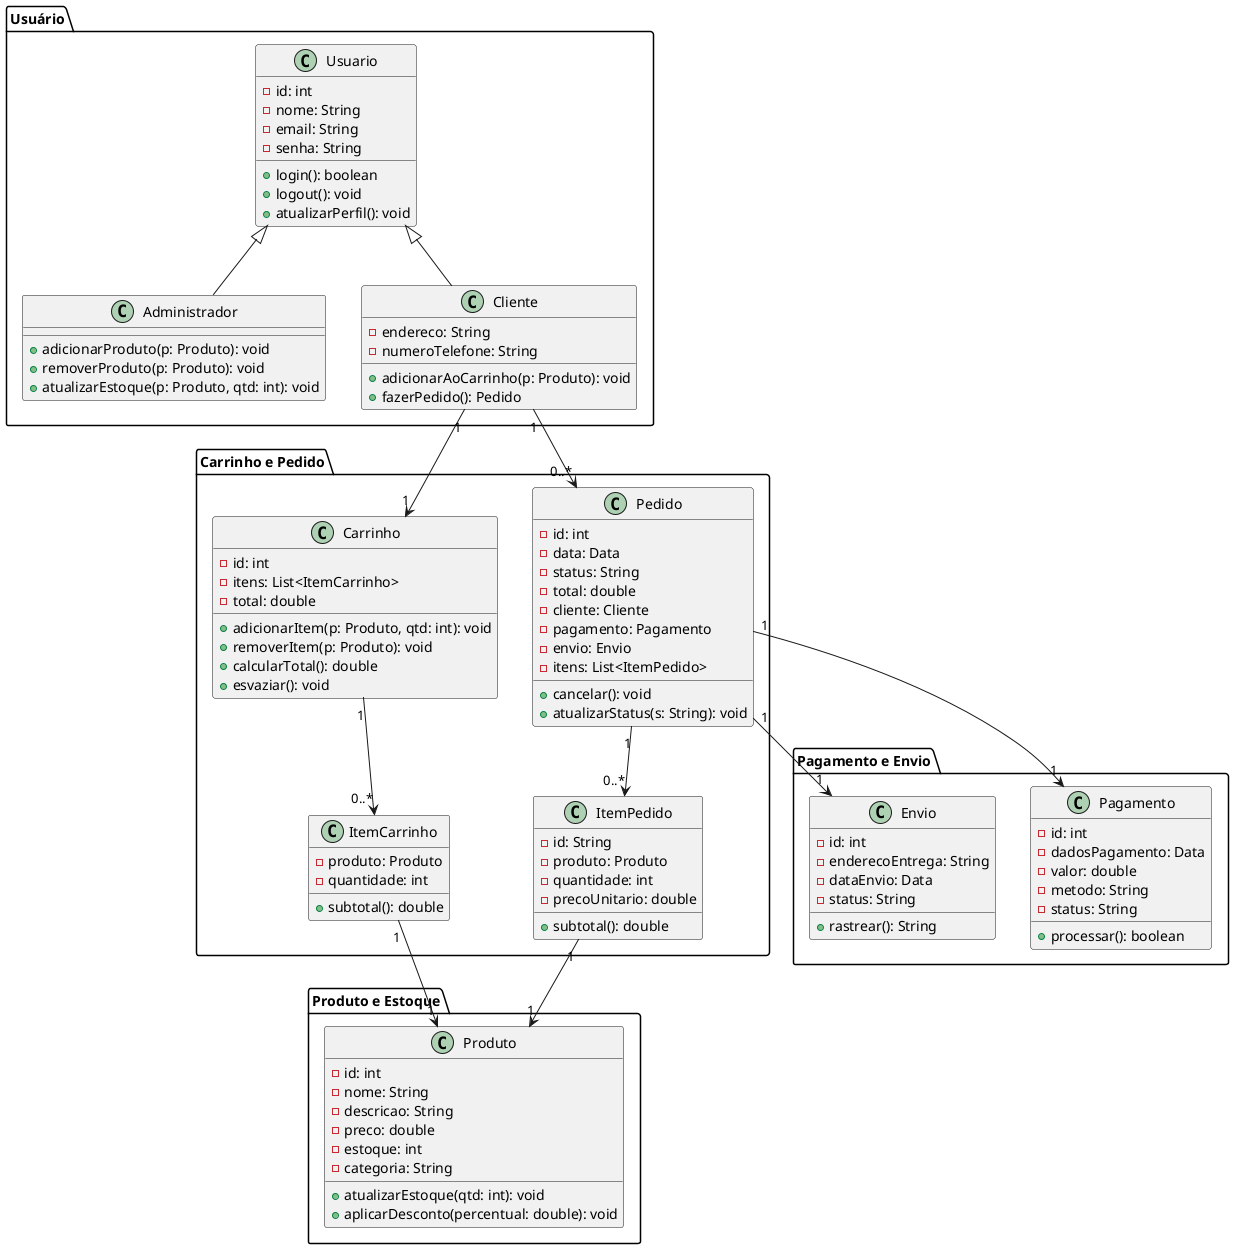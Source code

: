 @startuml diagrama-de-classe-v1
' Diagrama de Classes - E-commerce Completo com Cardinalidade

package "Usuário" {
  class Usuario {
    - id: int
    - nome: String
    - email: String
    - senha: String
    + login(): boolean
    + logout(): void
    + atualizarPerfil(): void
  }
  
  class Administrador {
    + adicionarProduto(p: Produto): void
    + removerProduto(p: Produto): void
    + atualizarEstoque(p: Produto, qtd: int): void
  }
  
  class Cliente {
    - endereco: String
    - numeroTelefone: String
    + adicionarAoCarrinho(p: Produto): void
    + fazerPedido(): Pedido
  }
}

package "Produto e Estoque" {
  class Produto {
    - id: int
    - nome: String
    - descricao: String
    - preco: double
    - estoque: int
    - categoria: String
    + atualizarEstoque(qtd: int): void
    + aplicarDesconto(percentual: double): void
  }
}

package "Carrinho e Pedido" {
  class Carrinho {
    - id: int
    - itens: List<ItemCarrinho>
    - total: double
    + adicionarItem(p: Produto, qtd: int): void
    + removerItem(p: Produto): void
    + calcularTotal(): double
    + esvaziar(): void
  }
  
  class ItemCarrinho {
    - produto: Produto
    - quantidade: int
    + subtotal(): double
  }

  class ItemPedido {
      - id: String
      - produto: Produto
      - quantidade: int
      - precoUnitario: double
      + subtotal(): double
    }
  
  class Pedido {
    - id: int
    - data: Data
    - status: String
    - total: double
    - cliente: Cliente
    - pagamento: Pagamento
    - envio: Envio
    - itens: List<ItemPedido>
    + cancelar(): void
    + atualizarStatus(s: String): void
  }
}

package "Pagamento e Envio" {
  class Pagamento {
    - id: int
    - dadosPagamento: Data
    - valor: double
    - metodo: String
    - status: String
    + processar(): boolean
  }
  
  class Envio {
    - id: int
    - enderecoEntrega: String
    - dataEnvio: Data
    - status: String
    + rastrear(): String
  }
}

' Relações de Herança
Usuario <|-- Administrador
Usuario <|-- Cliente

' Relações com Cardinalidade
Cliente "1" --> "1" Carrinho
Carrinho "1" --> "0..*" ItemCarrinho
ItemCarrinho "1" --> "1" Produto
Cliente "1" --> "0..*" Pedido
Pedido "1" --> "1" Pagamento
Pedido "1" --> "1" Envio
Pedido "1" --> "0..*" ItemPedido
ItemPedido "1" --> "1" Produto

@enduml
